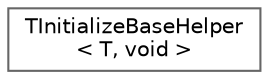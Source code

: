 digraph "Graphical Class Hierarchy"
{
 // INTERACTIVE_SVG=YES
 // LATEX_PDF_SIZE
  bgcolor="transparent";
  edge [fontname=Helvetica,fontsize=10,labelfontname=Helvetica,labelfontsize=10];
  node [fontname=Helvetica,fontsize=10,shape=box,height=0.2,width=0.4];
  rankdir="LR";
  Node0 [id="Node000000",label="TInitializeBaseHelper\l\< T, void \>",height=0.2,width=0.4,color="grey40", fillcolor="white", style="filled",URL="$d4/d0e/structTInitializeBaseHelper_3_01T_00_01void_01_4.html",tooltip=" "];
}
